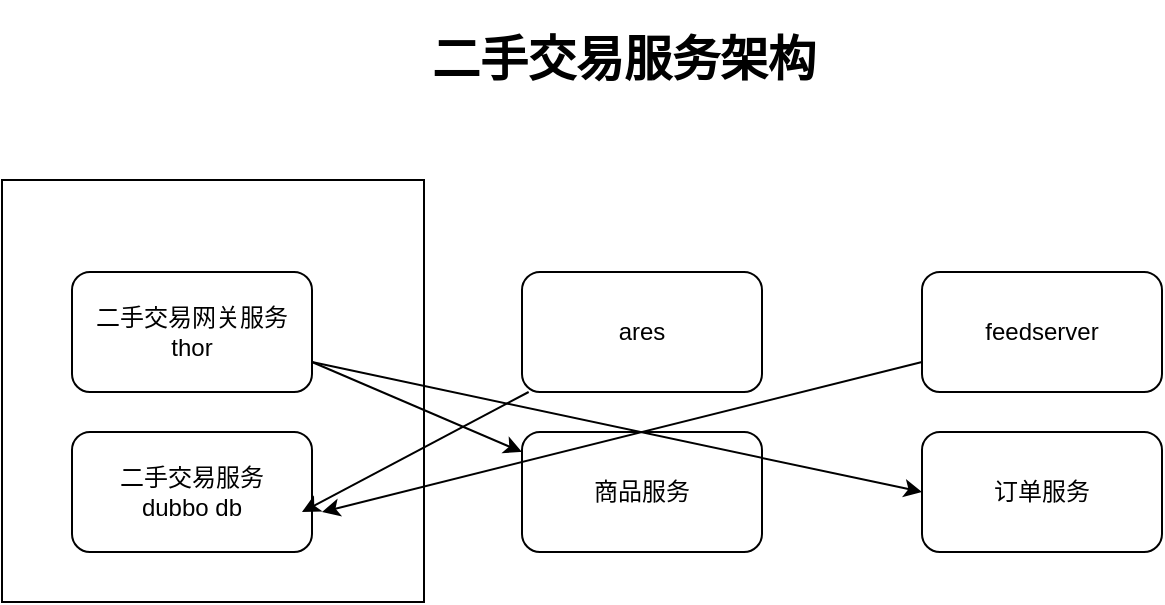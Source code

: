 <mxfile version="14.7.10" type="github"><diagram id="2kQwltJa02KkiI_sXOaQ" name="Page-1"><mxGraphModel dx="2066" dy="1163" grid="1" gridSize="10" guides="1" tooltips="1" connect="1" arrows="1" fold="1" page="1" pageScale="1" pageWidth="827" pageHeight="1169" math="0" shadow="0"><root><mxCell id="0"/><mxCell id="1" parent="0"/><mxCell id="5b0LYH7plDigoXmsiHE7-1" value="&lt;h1&gt;二手交易服务架构&lt;/h1&gt;" style="text;html=1;strokeColor=none;fillColor=none;spacing=5;spacingTop=-20;whiteSpace=wrap;overflow=hidden;rounded=0;" vertex="1" parent="1"><mxGeometry x="290" y="30" width="210" height="50" as="geometry"/></mxCell><mxCell id="5b0LYH7plDigoXmsiHE7-12" value="" style="group" vertex="1" connectable="0" parent="1"><mxGeometry x="80" y="110" width="211" height="211" as="geometry"/></mxCell><mxCell id="5b0LYH7plDigoXmsiHE7-9" value="" style="whiteSpace=wrap;html=1;aspect=fixed;" vertex="1" parent="5b0LYH7plDigoXmsiHE7-12"><mxGeometry width="211" height="211" as="geometry"/></mxCell><mxCell id="5b0LYH7plDigoXmsiHE7-10" value="二手交易网关服务&lt;br&gt;thor" style="rounded=1;whiteSpace=wrap;html=1;" vertex="1" parent="5b0LYH7plDigoXmsiHE7-12"><mxGeometry x="35" y="46" width="120" height="60" as="geometry"/></mxCell><mxCell id="5b0LYH7plDigoXmsiHE7-11" value="二手交易服务&lt;br&gt;dubbo db" style="rounded=1;whiteSpace=wrap;html=1;" vertex="1" parent="5b0LYH7plDigoXmsiHE7-12"><mxGeometry x="35" y="126" width="120" height="60" as="geometry"/></mxCell><mxCell id="5b0LYH7plDigoXmsiHE7-13" value="商品服务" style="rounded=1;whiteSpace=wrap;html=1;" vertex="1" parent="1"><mxGeometry x="340" y="236" width="120" height="60" as="geometry"/></mxCell><mxCell id="5b0LYH7plDigoXmsiHE7-14" value="订单服务" style="rounded=1;whiteSpace=wrap;html=1;" vertex="1" parent="1"><mxGeometry x="540" y="236" width="120" height="60" as="geometry"/></mxCell><mxCell id="5b0LYH7plDigoXmsiHE7-15" value="ares" style="rounded=1;whiteSpace=wrap;html=1;" vertex="1" parent="1"><mxGeometry x="340" y="156" width="120" height="60" as="geometry"/></mxCell><mxCell id="5b0LYH7plDigoXmsiHE7-16" value="feedserver" style="rounded=1;whiteSpace=wrap;html=1;" vertex="1" parent="1"><mxGeometry x="540" y="156" width="120" height="60" as="geometry"/></mxCell><mxCell id="5b0LYH7plDigoXmsiHE7-17" value="" style="endArrow=classic;html=1;exitX=1;exitY=0.75;exitDx=0;exitDy=0;" edge="1" parent="1" source="5b0LYH7plDigoXmsiHE7-10"><mxGeometry width="50" height="50" relative="1" as="geometry"><mxPoint x="420" y="386" as="sourcePoint"/><mxPoint x="340" y="246" as="targetPoint"/></mxGeometry></mxCell><mxCell id="5b0LYH7plDigoXmsiHE7-18" value="" style="endArrow=classic;html=1;exitX=1;exitY=0.75;exitDx=0;exitDy=0;entryX=0;entryY=0.5;entryDx=0;entryDy=0;" edge="1" parent="1" source="5b0LYH7plDigoXmsiHE7-10" target="5b0LYH7plDigoXmsiHE7-14"><mxGeometry width="50" height="50" relative="1" as="geometry"><mxPoint x="291" y="356" as="sourcePoint"/><mxPoint x="396" y="401" as="targetPoint"/></mxGeometry></mxCell><mxCell id="5b0LYH7plDigoXmsiHE7-19" value="" style="endArrow=classic;html=1;" edge="1" parent="1" source="5b0LYH7plDigoXmsiHE7-15"><mxGeometry width="50" height="50" relative="1" as="geometry"><mxPoint x="340" y="376" as="sourcePoint"/><mxPoint x="230" y="276" as="targetPoint"/></mxGeometry></mxCell><mxCell id="5b0LYH7plDigoXmsiHE7-20" value="" style="endArrow=classic;html=1;exitX=0;exitY=0.75;exitDx=0;exitDy=0;" edge="1" parent="1" source="5b0LYH7plDigoXmsiHE7-16"><mxGeometry width="50" height="50" relative="1" as="geometry"><mxPoint x="353.333" y="226" as="sourcePoint"/><mxPoint x="240" y="276" as="targetPoint"/></mxGeometry></mxCell></root></mxGraphModel></diagram></mxfile>